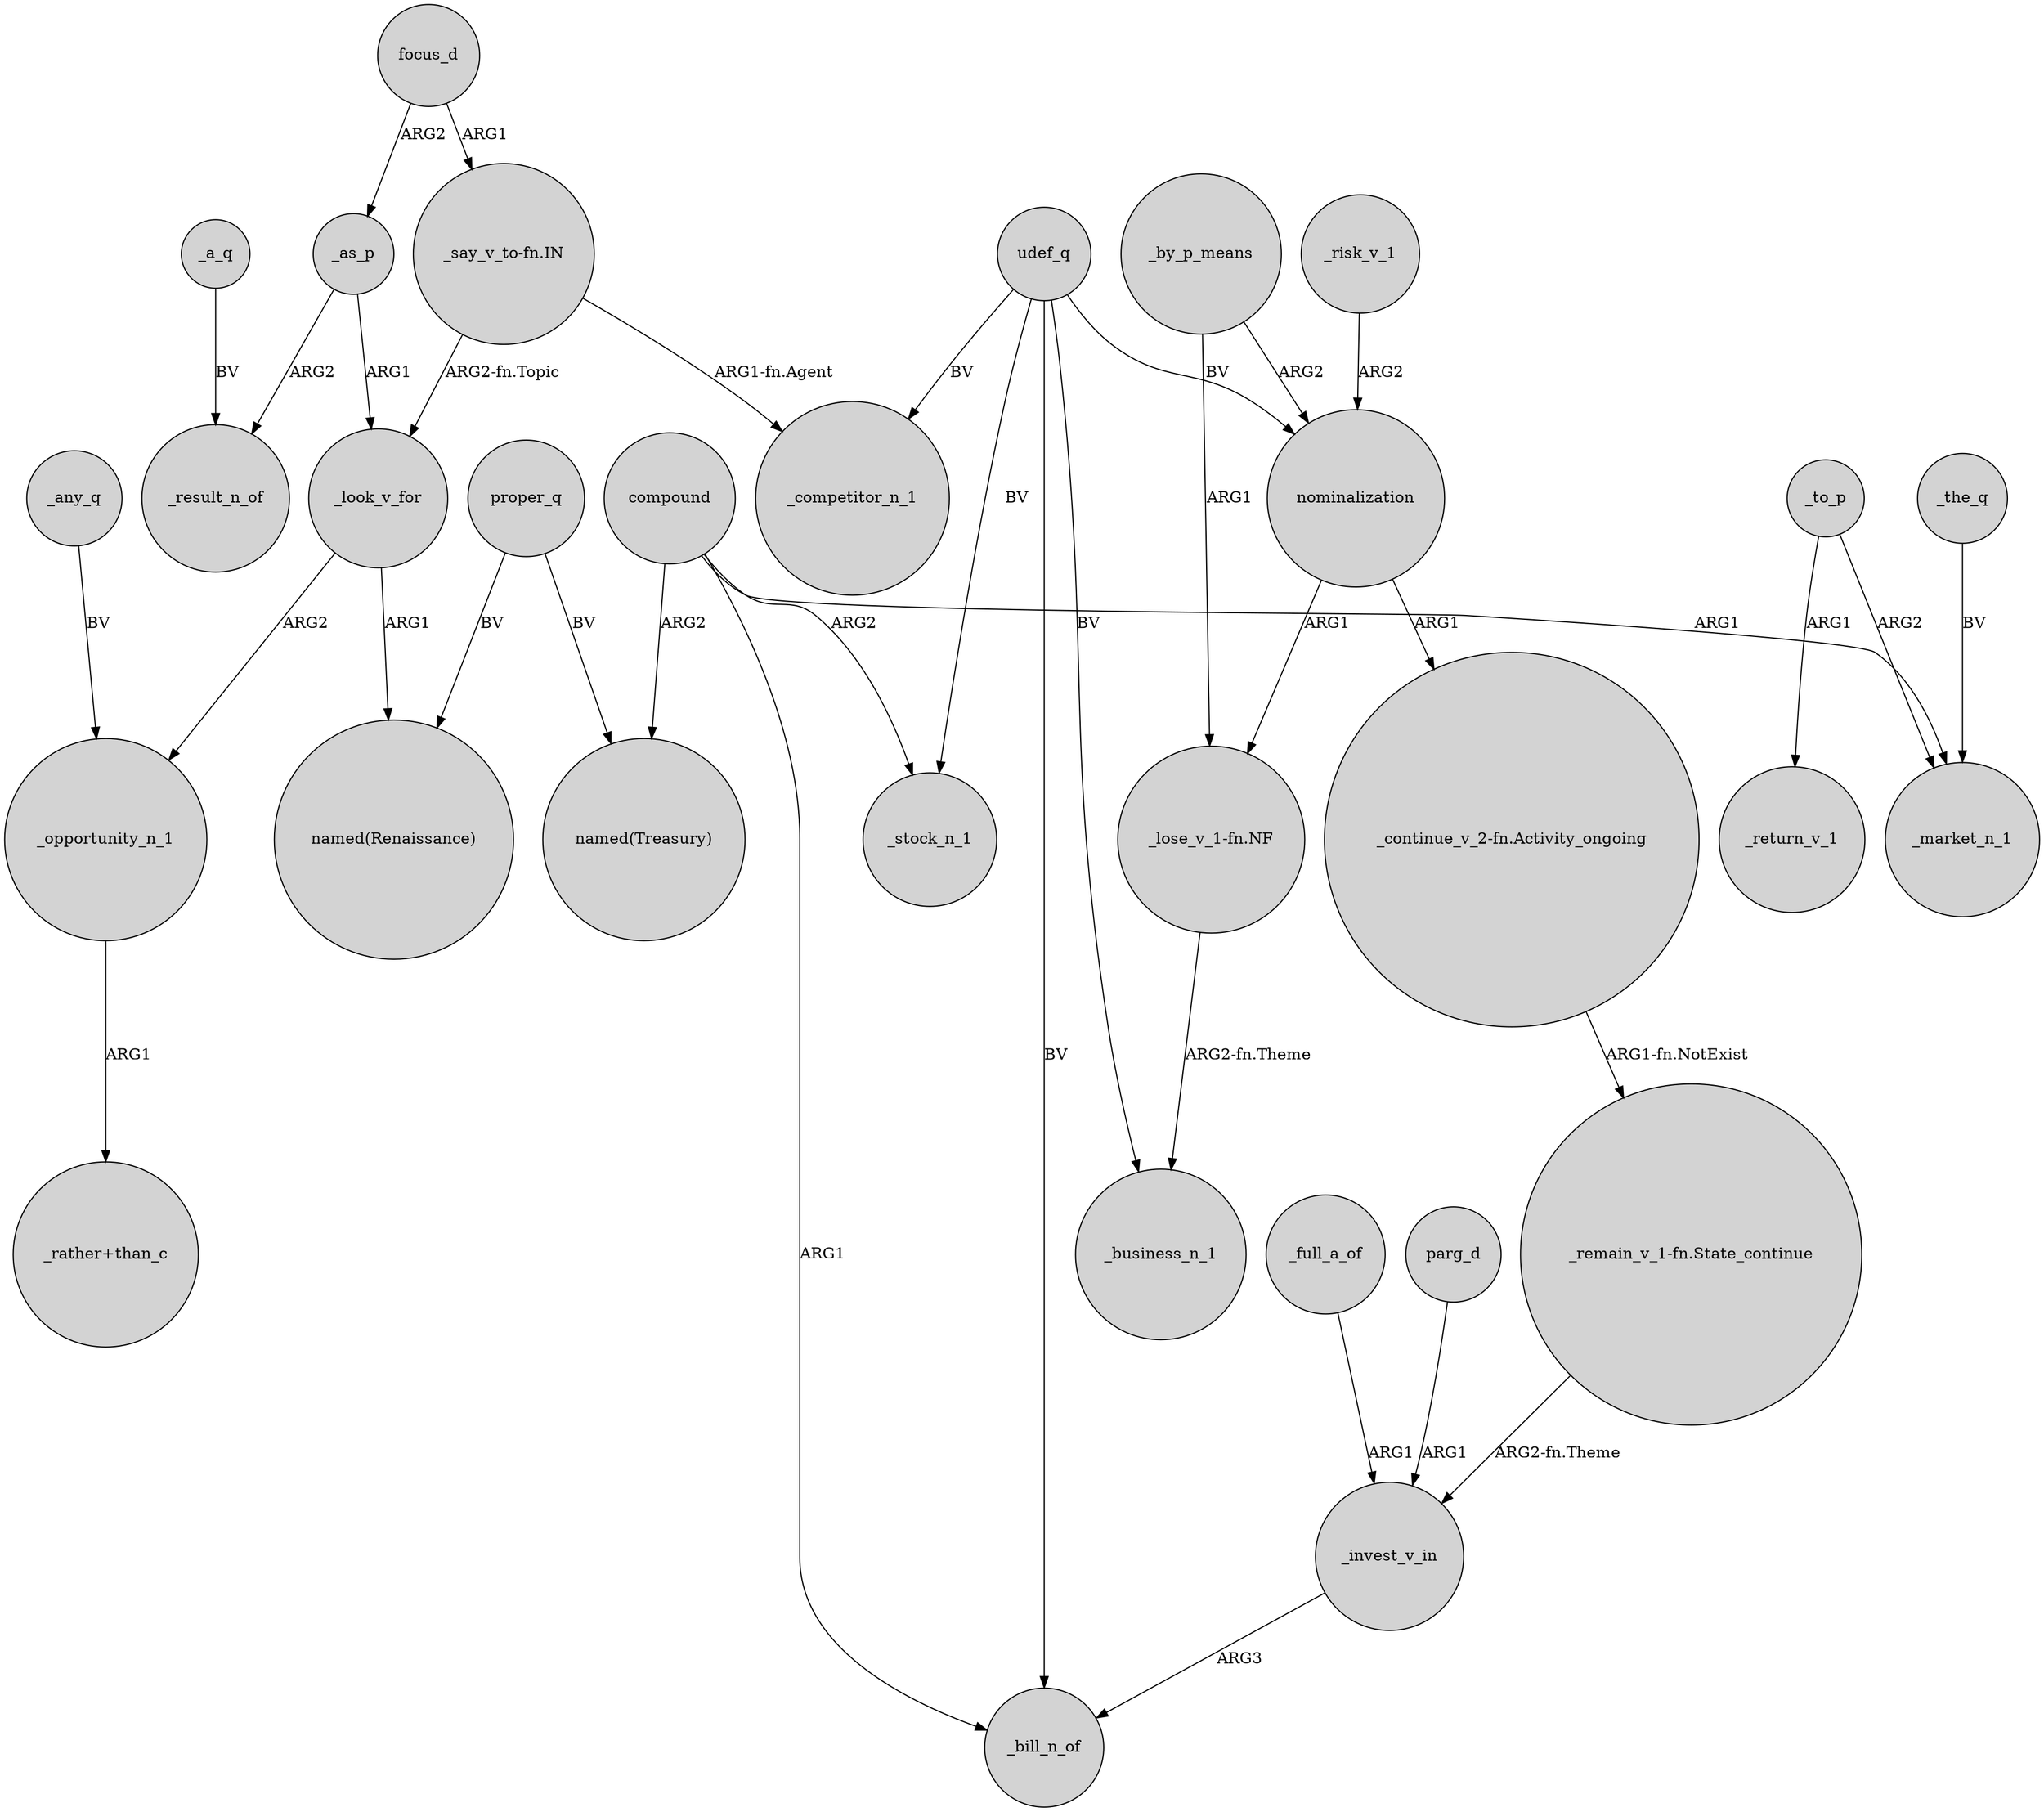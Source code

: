 digraph {
	node [shape=circle style=filled]
	_opportunity_n_1 -> "_rather+than_c" [label=ARG1]
	compound -> "named(Treasury)" [label=ARG2]
	"_lose_v_1-fn.NF" -> _business_n_1 [label="ARG2-fn.Theme"]
	_to_p -> _return_v_1 [label=ARG1]
	"_say_v_to-fn.IN" -> _look_v_for [label="ARG2-fn.Topic"]
	_by_p_means -> nominalization [label=ARG2]
	compound -> _bill_n_of [label=ARG1]
	_invest_v_in -> _bill_n_of [label=ARG3]
	_risk_v_1 -> nominalization [label=ARG2]
	_full_a_of -> _invest_v_in [label=ARG1]
	"_continue_v_2-fn.Activity_ongoing" -> "_remain_v_1-fn.State_continue" [label="ARG1-fn.NotExist"]
	focus_d -> _as_p [label=ARG2]
	_a_q -> _result_n_of [label=BV]
	_look_v_for -> "named(Renaissance)" [label=ARG1]
	nominalization -> "_continue_v_2-fn.Activity_ongoing" [label=ARG1]
	udef_q -> _bill_n_of [label=BV]
	nominalization -> "_lose_v_1-fn.NF" [label=ARG1]
	_as_p -> _look_v_for [label=ARG1]
	compound -> _stock_n_1 [label=ARG2]
	_to_p -> _market_n_1 [label=ARG2]
	_as_p -> _result_n_of [label=ARG2]
	udef_q -> _stock_n_1 [label=BV]
	proper_q -> "named(Renaissance)" [label=BV]
	parg_d -> _invest_v_in [label=ARG1]
	_look_v_for -> _opportunity_n_1 [label=ARG2]
	udef_q -> nominalization [label=BV]
	proper_q -> "named(Treasury)" [label=BV]
	_by_p_means -> "_lose_v_1-fn.NF" [label=ARG1]
	"_remain_v_1-fn.State_continue" -> _invest_v_in [label="ARG2-fn.Theme"]
	udef_q -> _business_n_1 [label=BV]
	_any_q -> _opportunity_n_1 [label=BV]
	"_say_v_to-fn.IN" -> _competitor_n_1 [label="ARG1-fn.Agent"]
	compound -> _market_n_1 [label=ARG1]
	udef_q -> _competitor_n_1 [label=BV]
	_the_q -> _market_n_1 [label=BV]
	focus_d -> "_say_v_to-fn.IN" [label=ARG1]
}

